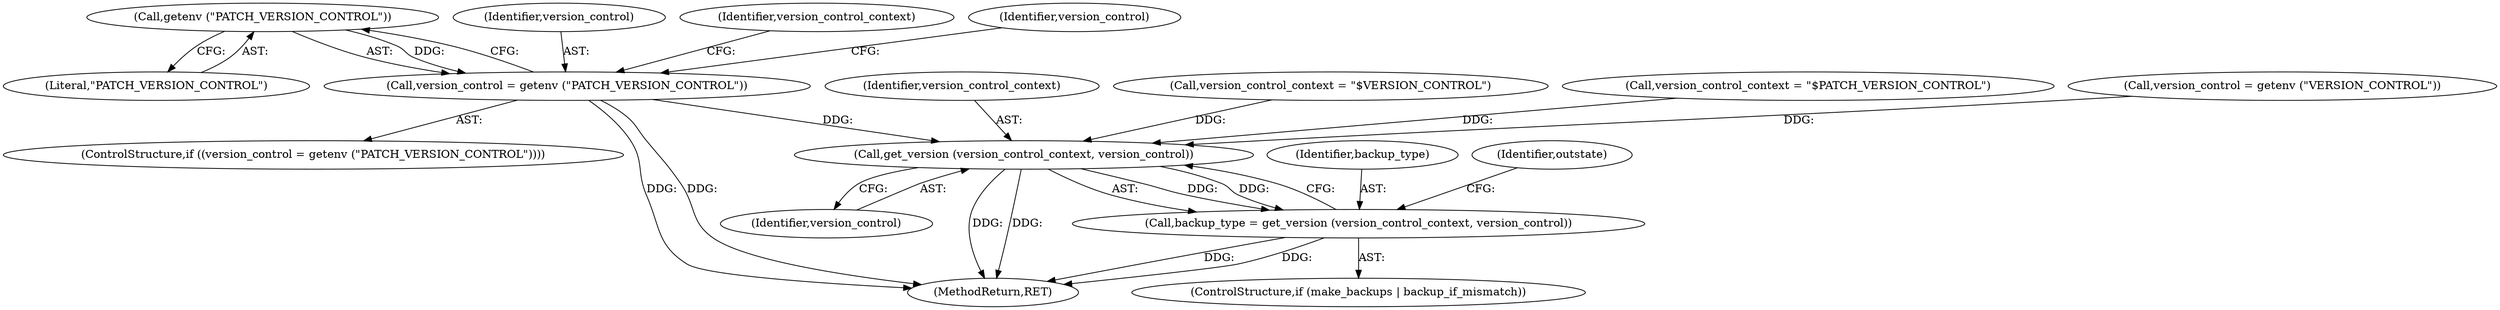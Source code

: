 digraph "0_savannah_17953b5893f7c9835f0dd2a704ba04e0371d2cbd@API" {
"1000244" [label="(Call,getenv (\"PATCH_VERSION_CONTROL\"))"];
"1000242" [label="(Call,version_control = getenv (\"PATCH_VERSION_CONTROL\"))"];
"1000280" [label="(Call,get_version (version_control_context, version_control))"];
"1000278" [label="(Call,backup_type = get_version (version_control_context, version_control))"];
"1000281" [label="(Identifier,version_control_context)"];
"1000255" [label="(Call,version_control_context = \"$VERSION_CONTROL\")"];
"1000243" [label="(Identifier,version_control)"];
"1000244" [label="(Call,getenv (\"PATCH_VERSION_CONTROL\"))"];
"1000241" [label="(ControlStructure,if ((version_control = getenv (\"PATCH_VERSION_CONTROL\"))))"];
"1000247" [label="(Identifier,version_control_context)"];
"1000280" [label="(Call,get_version (version_control_context, version_control))"];
"1000278" [label="(Call,backup_type = get_version (version_control_context, version_control))"];
"1000246" [label="(Call,version_control_context = \"$PATCH_VERSION_CONTROL\")"];
"1000279" [label="(Identifier,backup_type)"];
"1000251" [label="(Call,version_control = getenv (\"VERSION_CONTROL\"))"];
"1000285" [label="(Identifier,outstate)"];
"1000245" [label="(Literal,\"PATCH_VERSION_CONTROL\")"];
"1000242" [label="(Call,version_control = getenv (\"PATCH_VERSION_CONTROL\"))"];
"1000282" [label="(Identifier,version_control)"];
"1000311" [label="(MethodReturn,RET)"];
"1000274" [label="(ControlStructure,if (make_backups | backup_if_mismatch))"];
"1000252" [label="(Identifier,version_control)"];
"1000244" -> "1000242"  [label="AST: "];
"1000244" -> "1000245"  [label="CFG: "];
"1000245" -> "1000244"  [label="AST: "];
"1000242" -> "1000244"  [label="CFG: "];
"1000244" -> "1000242"  [label="DDG: "];
"1000242" -> "1000241"  [label="AST: "];
"1000243" -> "1000242"  [label="AST: "];
"1000247" -> "1000242"  [label="CFG: "];
"1000252" -> "1000242"  [label="CFG: "];
"1000242" -> "1000311"  [label="DDG: "];
"1000242" -> "1000311"  [label="DDG: "];
"1000242" -> "1000280"  [label="DDG: "];
"1000280" -> "1000278"  [label="AST: "];
"1000280" -> "1000282"  [label="CFG: "];
"1000281" -> "1000280"  [label="AST: "];
"1000282" -> "1000280"  [label="AST: "];
"1000278" -> "1000280"  [label="CFG: "];
"1000280" -> "1000311"  [label="DDG: "];
"1000280" -> "1000311"  [label="DDG: "];
"1000280" -> "1000278"  [label="DDG: "];
"1000280" -> "1000278"  [label="DDG: "];
"1000255" -> "1000280"  [label="DDG: "];
"1000246" -> "1000280"  [label="DDG: "];
"1000251" -> "1000280"  [label="DDG: "];
"1000278" -> "1000274"  [label="AST: "];
"1000279" -> "1000278"  [label="AST: "];
"1000285" -> "1000278"  [label="CFG: "];
"1000278" -> "1000311"  [label="DDG: "];
"1000278" -> "1000311"  [label="DDG: "];
}
